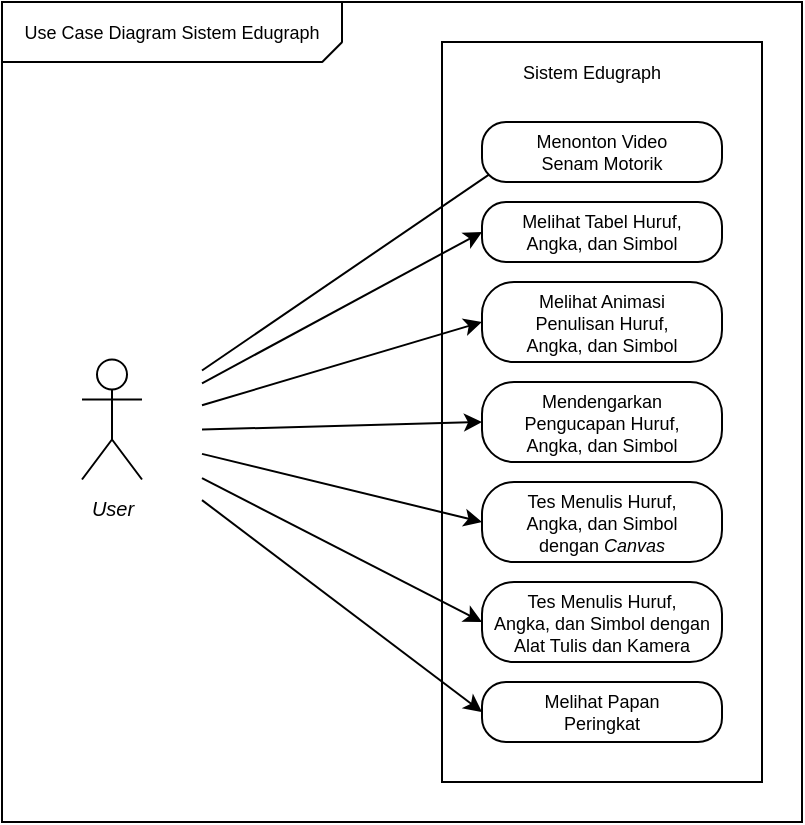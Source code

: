 <mxfile version="14.7.6" type="github"><diagram id="ta-FsTBGYXVgx4njKU8u" name="Page-1"><mxGraphModel dx="655" dy="455" grid="1" gridSize="10" guides="1" tooltips="1" connect="1" arrows="1" fold="1" page="1" pageScale="1" pageWidth="1600" pageHeight="1600" math="0" shadow="0"><root><mxCell id="0"/><mxCell id="1" parent="0"/><mxCell id="51v0FWRaoKsFfajjQMwI-28" value="" style="html=1;fillColor=none;strokeColor=none;" vertex="1" parent="1"><mxGeometry x="350" y="265" width="90" height="100" as="geometry"/></mxCell><mxCell id="51v0FWRaoKsFfajjQMwI-38" value="" style="html=1;fillColor=none;" vertex="1" parent="1"><mxGeometry x="340" y="100" width="400" height="410" as="geometry"/></mxCell><mxCell id="51v0FWRaoKsFfajjQMwI-7" value="" style="html=1;fillColor=none;" vertex="1" parent="1"><mxGeometry x="560" y="120" width="160" height="370" as="geometry"/></mxCell><mxCell id="51v0FWRaoKsFfajjQMwI-27" value="Sistem Edugraph" style="text;align=center;fontStyle=0;verticalAlign=middle;spacingLeft=3;spacingRight=3;strokeColor=none;rotatable=0;points=[[0,0.5],[1,0.5]];portConstraint=eastwest;fontSize=9;fillColor=none;" vertex="1" parent="1"><mxGeometry x="580" y="130" width="110" height="10" as="geometry"/></mxCell><mxCell id="51v0FWRaoKsFfajjQMwI-29" style="edgeStyle=none;rounded=0;orthogonalLoop=1;jettySize=auto;html=1;fontSize=9;" edge="1" parent="1" source="51v0FWRaoKsFfajjQMwI-28"><mxGeometry relative="1" as="geometry"><mxPoint x="600" y="175" as="targetPoint"/></mxGeometry></mxCell><mxCell id="51v0FWRaoKsFfajjQMwI-30" style="edgeStyle=none;rounded=0;orthogonalLoop=1;jettySize=auto;html=1;entryX=0;entryY=0.5;entryDx=0;entryDy=0;fontSize=9;" edge="1" parent="1" source="51v0FWRaoKsFfajjQMwI-28" target="51v0FWRaoKsFfajjQMwI-5"><mxGeometry relative="1" as="geometry"/></mxCell><mxCell id="51v0FWRaoKsFfajjQMwI-31" style="edgeStyle=none;rounded=0;orthogonalLoop=1;jettySize=auto;html=1;entryX=0;entryY=0.5;entryDx=0;entryDy=0;fontSize=9;" edge="1" parent="1" source="51v0FWRaoKsFfajjQMwI-28" target="51v0FWRaoKsFfajjQMwI-8"><mxGeometry relative="1" as="geometry"/></mxCell><mxCell id="51v0FWRaoKsFfajjQMwI-32" style="edgeStyle=none;rounded=0;orthogonalLoop=1;jettySize=auto;html=1;entryX=0;entryY=0.5;entryDx=0;entryDy=0;fontSize=9;" edge="1" parent="1" source="51v0FWRaoKsFfajjQMwI-28" target="51v0FWRaoKsFfajjQMwI-12"><mxGeometry relative="1" as="geometry"/></mxCell><mxCell id="51v0FWRaoKsFfajjQMwI-33" style="edgeStyle=none;rounded=0;orthogonalLoop=1;jettySize=auto;html=1;entryX=0;entryY=0.5;entryDx=0;entryDy=0;fontSize=9;" edge="1" parent="1" source="51v0FWRaoKsFfajjQMwI-28" target="51v0FWRaoKsFfajjQMwI-13"><mxGeometry relative="1" as="geometry"/></mxCell><mxCell id="51v0FWRaoKsFfajjQMwI-34" style="edgeStyle=none;rounded=0;orthogonalLoop=1;jettySize=auto;html=1;entryX=0;entryY=0.5;entryDx=0;entryDy=0;fontSize=9;" edge="1" parent="1" source="51v0FWRaoKsFfajjQMwI-28" target="51v0FWRaoKsFfajjQMwI-14"><mxGeometry relative="1" as="geometry"/></mxCell><mxCell id="51v0FWRaoKsFfajjQMwI-35" style="edgeStyle=none;rounded=0;orthogonalLoop=1;jettySize=auto;html=1;entryX=0;entryY=0.5;entryDx=0;entryDy=0;fontSize=9;" edge="1" parent="1" source="51v0FWRaoKsFfajjQMwI-28" target="51v0FWRaoKsFfajjQMwI-24"><mxGeometry relative="1" as="geometry"/></mxCell><mxCell id="51v0FWRaoKsFfajjQMwI-39" value="Use Case Diagram Sistem Edugraph" style="text;align=center;fontStyle=0;verticalAlign=middle;spacingLeft=3;spacingRight=3;strokeColor=none;rotatable=0;points=[[0,0.5],[1,0.5]];portConstraint=eastwest;fontSize=9;fillColor=none;" vertex="1" parent="1"><mxGeometry x="370" y="110" width="110" height="10" as="geometry"/></mxCell><mxCell id="51v0FWRaoKsFfajjQMwI-40" value="" style="group" vertex="1" connectable="0" parent="1"><mxGeometry x="580" y="160" width="120" height="310" as="geometry"/></mxCell><mxCell id="51v0FWRaoKsFfajjQMwI-5" value="Melihat Tabel Huruf, &lt;br style=&quot;font-size: 9px&quot;&gt;Angka, dan Simbol" style="rounded=1;whiteSpace=wrap;html=1;arcSize=40;fontSize=9;verticalAlign=top;spacing=0;" vertex="1" parent="51v0FWRaoKsFfajjQMwI-40"><mxGeometry y="40" width="120" height="30" as="geometry"/></mxCell><mxCell id="51v0FWRaoKsFfajjQMwI-8" value="Melihat Animasi &lt;br&gt;Penulisan Huruf, &lt;br style=&quot;font-size: 9px&quot;&gt;Angka, dan Simbol" style="rounded=1;whiteSpace=wrap;html=1;arcSize=40;fontSize=9;verticalAlign=top;spacing=0;" vertex="1" parent="51v0FWRaoKsFfajjQMwI-40"><mxGeometry y="80" width="120" height="40" as="geometry"/></mxCell><mxCell id="51v0FWRaoKsFfajjQMwI-12" value="Mendengarkan&lt;br&gt;Pengucapan Huruf, &lt;br style=&quot;font-size: 9px&quot;&gt;Angka, dan Simbol" style="rounded=1;whiteSpace=wrap;html=1;arcSize=40;fontSize=9;verticalAlign=top;spacing=0;" vertex="1" parent="51v0FWRaoKsFfajjQMwI-40"><mxGeometry y="130" width="120" height="40" as="geometry"/></mxCell><mxCell id="51v0FWRaoKsFfajjQMwI-13" value="Tes Menulis Huruf, &lt;br&gt;Angka, dan Simbol dengan&amp;nbsp;&lt;i&gt;Canvas&lt;/i&gt;" style="rounded=1;whiteSpace=wrap;html=1;arcSize=40;fontSize=9;verticalAlign=top;spacing=0;" vertex="1" parent="51v0FWRaoKsFfajjQMwI-40"><mxGeometry y="180" width="120" height="40" as="geometry"/></mxCell><mxCell id="51v0FWRaoKsFfajjQMwI-14" value="Tes Menulis Huruf, &lt;br&gt;Angka, dan Simbol dengan Alat Tulis dan Kamera" style="rounded=1;whiteSpace=wrap;html=1;arcSize=40;fontSize=9;verticalAlign=top;spacing=0;" vertex="1" parent="51v0FWRaoKsFfajjQMwI-40"><mxGeometry y="230" width="120" height="40" as="geometry"/></mxCell><mxCell id="51v0FWRaoKsFfajjQMwI-15" value="Menonton Video &lt;br&gt;Senam Motorik" style="rounded=1;whiteSpace=wrap;html=1;arcSize=40;fontSize=9;verticalAlign=top;spacing=0;" vertex="1" parent="51v0FWRaoKsFfajjQMwI-40"><mxGeometry width="120" height="30" as="geometry"/></mxCell><mxCell id="51v0FWRaoKsFfajjQMwI-24" value="Melihat Papan &lt;br&gt;Peringkat" style="rounded=1;whiteSpace=wrap;html=1;arcSize=40;fontSize=9;verticalAlign=top;spacing=0;" vertex="1" parent="51v0FWRaoKsFfajjQMwI-40"><mxGeometry y="280" width="120" height="30" as="geometry"/></mxCell><mxCell id="51v0FWRaoKsFfajjQMwI-45" value="" style="endArrow=none;html=1;fontSize=9;" edge="1" parent="1"><mxGeometry width="50" height="50" relative="1" as="geometry"><mxPoint x="340" y="130" as="sourcePoint"/><mxPoint x="500.3" y="130" as="targetPoint"/></mxGeometry></mxCell><mxCell id="51v0FWRaoKsFfajjQMwI-46" value="" style="endArrow=none;html=1;fontSize=9;" edge="1" parent="1"><mxGeometry width="50" height="50" relative="1" as="geometry"><mxPoint x="510" y="100" as="sourcePoint"/><mxPoint x="510" y="120.3" as="targetPoint"/></mxGeometry></mxCell><mxCell id="51v0FWRaoKsFfajjQMwI-47" value="" style="endArrow=none;html=1;fontSize=9;" edge="1" parent="1"><mxGeometry width="50" height="50" relative="1" as="geometry"><mxPoint x="510.1" y="120" as="sourcePoint"/><mxPoint x="500" y="130.1" as="targetPoint"/></mxGeometry></mxCell><mxCell id="51v0FWRaoKsFfajjQMwI-1" value="&lt;font style=&quot;font-size: 10px&quot;&gt;&lt;i&gt;User&lt;/i&gt;&lt;/font&gt;" style="shape=umlActor;verticalLabelPosition=bottom;verticalAlign=top;html=1;" vertex="1" parent="1"><mxGeometry x="380" y="278.75" width="30" height="60" as="geometry"/></mxCell></root></mxGraphModel></diagram></mxfile>